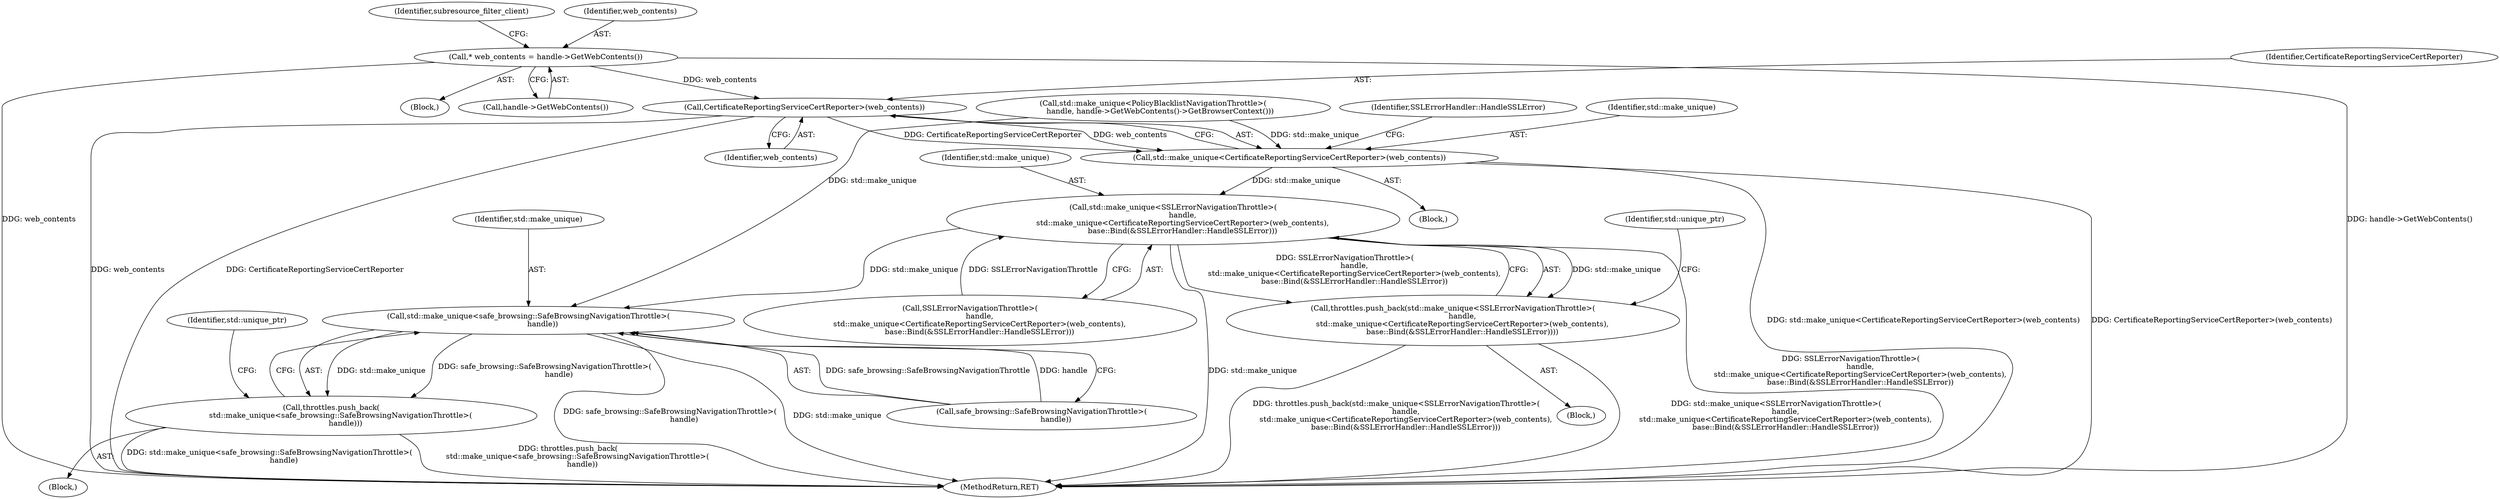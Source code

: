 digraph "0_Chrome_5bb223676defeba9c44a5ce42460c86e24561e73@pointer" {
"1000301" [label="(Call,CertificateReportingServiceCertReporter>(web_contents))"];
"1000216" [label="(Call,* web_contents = handle->GetWebContents())"];
"1000299" [label="(Call,std::make_unique<CertificateReportingServiceCertReporter>(web_contents))"];
"1000292" [label="(Call,std::make_unique<SSLErrorNavigationThrottle>(\n        handle,\n        std::make_unique<CertificateReportingServiceCertReporter>(web_contents),\n        base::Bind(&SSLErrorHandler::HandleSSLError)))"];
"1000291" [label="(Call,throttles.push_back(std::make_unique<SSLErrorNavigationThrottle>(\n        handle,\n        std::make_unique<CertificateReportingServiceCertReporter>(web_contents),\n        base::Bind(&SSLErrorHandler::HandleSSLError))))"];
"1000377" [label="(Call,std::make_unique<safe_browsing::SafeBrowsingNavigationThrottle>(\n            handle))"];
"1000376" [label="(Call,throttles.push_back(\n        std::make_unique<safe_browsing::SafeBrowsingNavigationThrottle>(\n            handle)))"];
"1000306" [label="(Identifier,SSLErrorHandler::HandleSSLError)"];
"1000379" [label="(Call,safe_browsing::SafeBrowsingNavigationThrottle>(\n            handle))"];
"1000301" [label="(Call,CertificateReportingServiceCertReporter>(web_contents))"];
"1000216" [label="(Call,* web_contents = handle->GetWebContents())"];
"1000294" [label="(Call,SSLErrorNavigationThrottle>(\n        handle,\n        std::make_unique<CertificateReportingServiceCertReporter>(web_contents),\n        base::Bind(&SSLErrorHandler::HandleSSLError)))"];
"1000290" [label="(Block,)"];
"1000292" [label="(Call,std::make_unique<SSLErrorNavigationThrottle>(\n        handle,\n        std::make_unique<CertificateReportingServiceCertReporter>(web_contents),\n        base::Bind(&SSLErrorHandler::HandleSSLError)))"];
"1000218" [label="(Call,handle->GetWebContents())"];
"1000299" [label="(Call,std::make_unique<CertificateReportingServiceCertReporter>(web_contents))"];
"1000291" [label="(Call,throttles.push_back(std::make_unique<SSLErrorNavigationThrottle>(\n        handle,\n        std::make_unique<CertificateReportingServiceCertReporter>(web_contents),\n        base::Bind(&SSLErrorHandler::HandleSSLError))))"];
"1000298" [label="(Block,)"];
"1000303" [label="(Identifier,web_contents)"];
"1000375" [label="(Block,)"];
"1000220" [label="(Identifier,subresource_filter_client)"];
"1000378" [label="(Identifier,std::make_unique)"];
"1000376" [label="(Call,throttles.push_back(\n        std::make_unique<safe_browsing::SafeBrowsingNavigationThrottle>(\n            handle)))"];
"1000280" [label="(Call,std::make_unique<PolicyBlacklistNavigationThrottle>(\n      handle, handle->GetWebContents()->GetBrowserContext()))"];
"1000397" [label="(MethodReturn,RET)"];
"1000102" [label="(Block,)"];
"1000384" [label="(Identifier,std::unique_ptr)"];
"1000217" [label="(Identifier,web_contents)"];
"1000377" [label="(Call,std::make_unique<safe_browsing::SafeBrowsingNavigationThrottle>(\n            handle))"];
"1000302" [label="(Identifier,CertificateReportingServiceCertReporter)"];
"1000300" [label="(Identifier,std::make_unique)"];
"1000309" [label="(Identifier,std::unique_ptr)"];
"1000293" [label="(Identifier,std::make_unique)"];
"1000301" -> "1000299"  [label="AST: "];
"1000301" -> "1000303"  [label="CFG: "];
"1000302" -> "1000301"  [label="AST: "];
"1000303" -> "1000301"  [label="AST: "];
"1000299" -> "1000301"  [label="CFG: "];
"1000301" -> "1000397"  [label="DDG: web_contents"];
"1000301" -> "1000397"  [label="DDG: CertificateReportingServiceCertReporter"];
"1000301" -> "1000299"  [label="DDG: CertificateReportingServiceCertReporter"];
"1000301" -> "1000299"  [label="DDG: web_contents"];
"1000216" -> "1000301"  [label="DDG: web_contents"];
"1000216" -> "1000102"  [label="AST: "];
"1000216" -> "1000218"  [label="CFG: "];
"1000217" -> "1000216"  [label="AST: "];
"1000218" -> "1000216"  [label="AST: "];
"1000220" -> "1000216"  [label="CFG: "];
"1000216" -> "1000397"  [label="DDG: web_contents"];
"1000216" -> "1000397"  [label="DDG: handle->GetWebContents()"];
"1000299" -> "1000298"  [label="AST: "];
"1000300" -> "1000299"  [label="AST: "];
"1000306" -> "1000299"  [label="CFG: "];
"1000299" -> "1000397"  [label="DDG: std::make_unique<CertificateReportingServiceCertReporter>(web_contents)"];
"1000299" -> "1000397"  [label="DDG: CertificateReportingServiceCertReporter>(web_contents)"];
"1000299" -> "1000292"  [label="DDG: std::make_unique"];
"1000280" -> "1000299"  [label="DDG: std::make_unique"];
"1000292" -> "1000291"  [label="AST: "];
"1000292" -> "1000294"  [label="CFG: "];
"1000293" -> "1000292"  [label="AST: "];
"1000294" -> "1000292"  [label="AST: "];
"1000291" -> "1000292"  [label="CFG: "];
"1000292" -> "1000397"  [label="DDG: SSLErrorNavigationThrottle>(\n        handle,\n        std::make_unique<CertificateReportingServiceCertReporter>(web_contents),\n        base::Bind(&SSLErrorHandler::HandleSSLError))"];
"1000292" -> "1000397"  [label="DDG: std::make_unique"];
"1000292" -> "1000291"  [label="DDG: std::make_unique"];
"1000292" -> "1000291"  [label="DDG: SSLErrorNavigationThrottle>(\n        handle,\n        std::make_unique<CertificateReportingServiceCertReporter>(web_contents),\n        base::Bind(&SSLErrorHandler::HandleSSLError))"];
"1000294" -> "1000292"  [label="DDG: SSLErrorNavigationThrottle"];
"1000292" -> "1000377"  [label="DDG: std::make_unique"];
"1000291" -> "1000290"  [label="AST: "];
"1000309" -> "1000291"  [label="CFG: "];
"1000291" -> "1000397"  [label="DDG: throttles.push_back(std::make_unique<SSLErrorNavigationThrottle>(\n        handle,\n        std::make_unique<CertificateReportingServiceCertReporter>(web_contents),\n        base::Bind(&SSLErrorHandler::HandleSSLError)))"];
"1000291" -> "1000397"  [label="DDG: std::make_unique<SSLErrorNavigationThrottle>(\n        handle,\n        std::make_unique<CertificateReportingServiceCertReporter>(web_contents),\n        base::Bind(&SSLErrorHandler::HandleSSLError))"];
"1000377" -> "1000376"  [label="AST: "];
"1000377" -> "1000379"  [label="CFG: "];
"1000378" -> "1000377"  [label="AST: "];
"1000379" -> "1000377"  [label="AST: "];
"1000376" -> "1000377"  [label="CFG: "];
"1000377" -> "1000397"  [label="DDG: safe_browsing::SafeBrowsingNavigationThrottle>(\n            handle)"];
"1000377" -> "1000397"  [label="DDG: std::make_unique"];
"1000377" -> "1000376"  [label="DDG: std::make_unique"];
"1000377" -> "1000376"  [label="DDG: safe_browsing::SafeBrowsingNavigationThrottle>(\n            handle)"];
"1000280" -> "1000377"  [label="DDG: std::make_unique"];
"1000379" -> "1000377"  [label="DDG: safe_browsing::SafeBrowsingNavigationThrottle"];
"1000379" -> "1000377"  [label="DDG: handle"];
"1000376" -> "1000375"  [label="AST: "];
"1000384" -> "1000376"  [label="CFG: "];
"1000376" -> "1000397"  [label="DDG: throttles.push_back(\n        std::make_unique<safe_browsing::SafeBrowsingNavigationThrottle>(\n            handle))"];
"1000376" -> "1000397"  [label="DDG: std::make_unique<safe_browsing::SafeBrowsingNavigationThrottle>(\n            handle)"];
}
